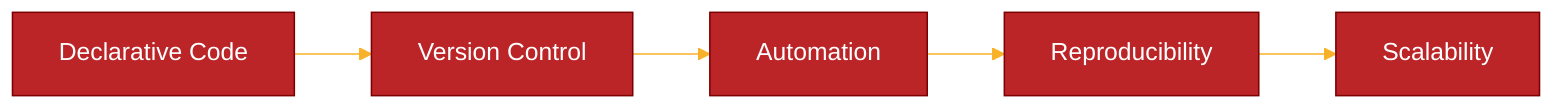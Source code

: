 ---
config:
  theme: 'base'
  themeVariables:
    primaryColor: '#BB2528'
    primaryTextColor: '#fff'
    primaryBorderColor: '#7C0000'
    lineColor: '#F8B229'
    secondaryColor: '#006100'
    tertiaryColor: '#fff'
---
graph LR
    A[Declarative Code] --> B[Version Control]
    B --> C[Automation]
    C --> D[Reproducibility]
    D --> E[Scalability]